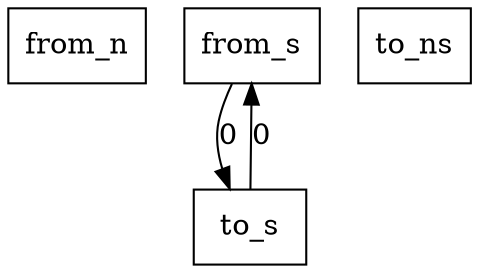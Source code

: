 digraph {
    graph [rankdir=TB
          ,bgcolor=transparent];
    node [shape=box
         ,fillcolor=white
         ,style=filled];
    0 [label=<from_n>];
    1 [label=<from_s>];
    2 [label=<to_ns>];
    3 [label=<to_s>];
    1 -> 3 [label=0];
    3 -> 1 [label=0];
}